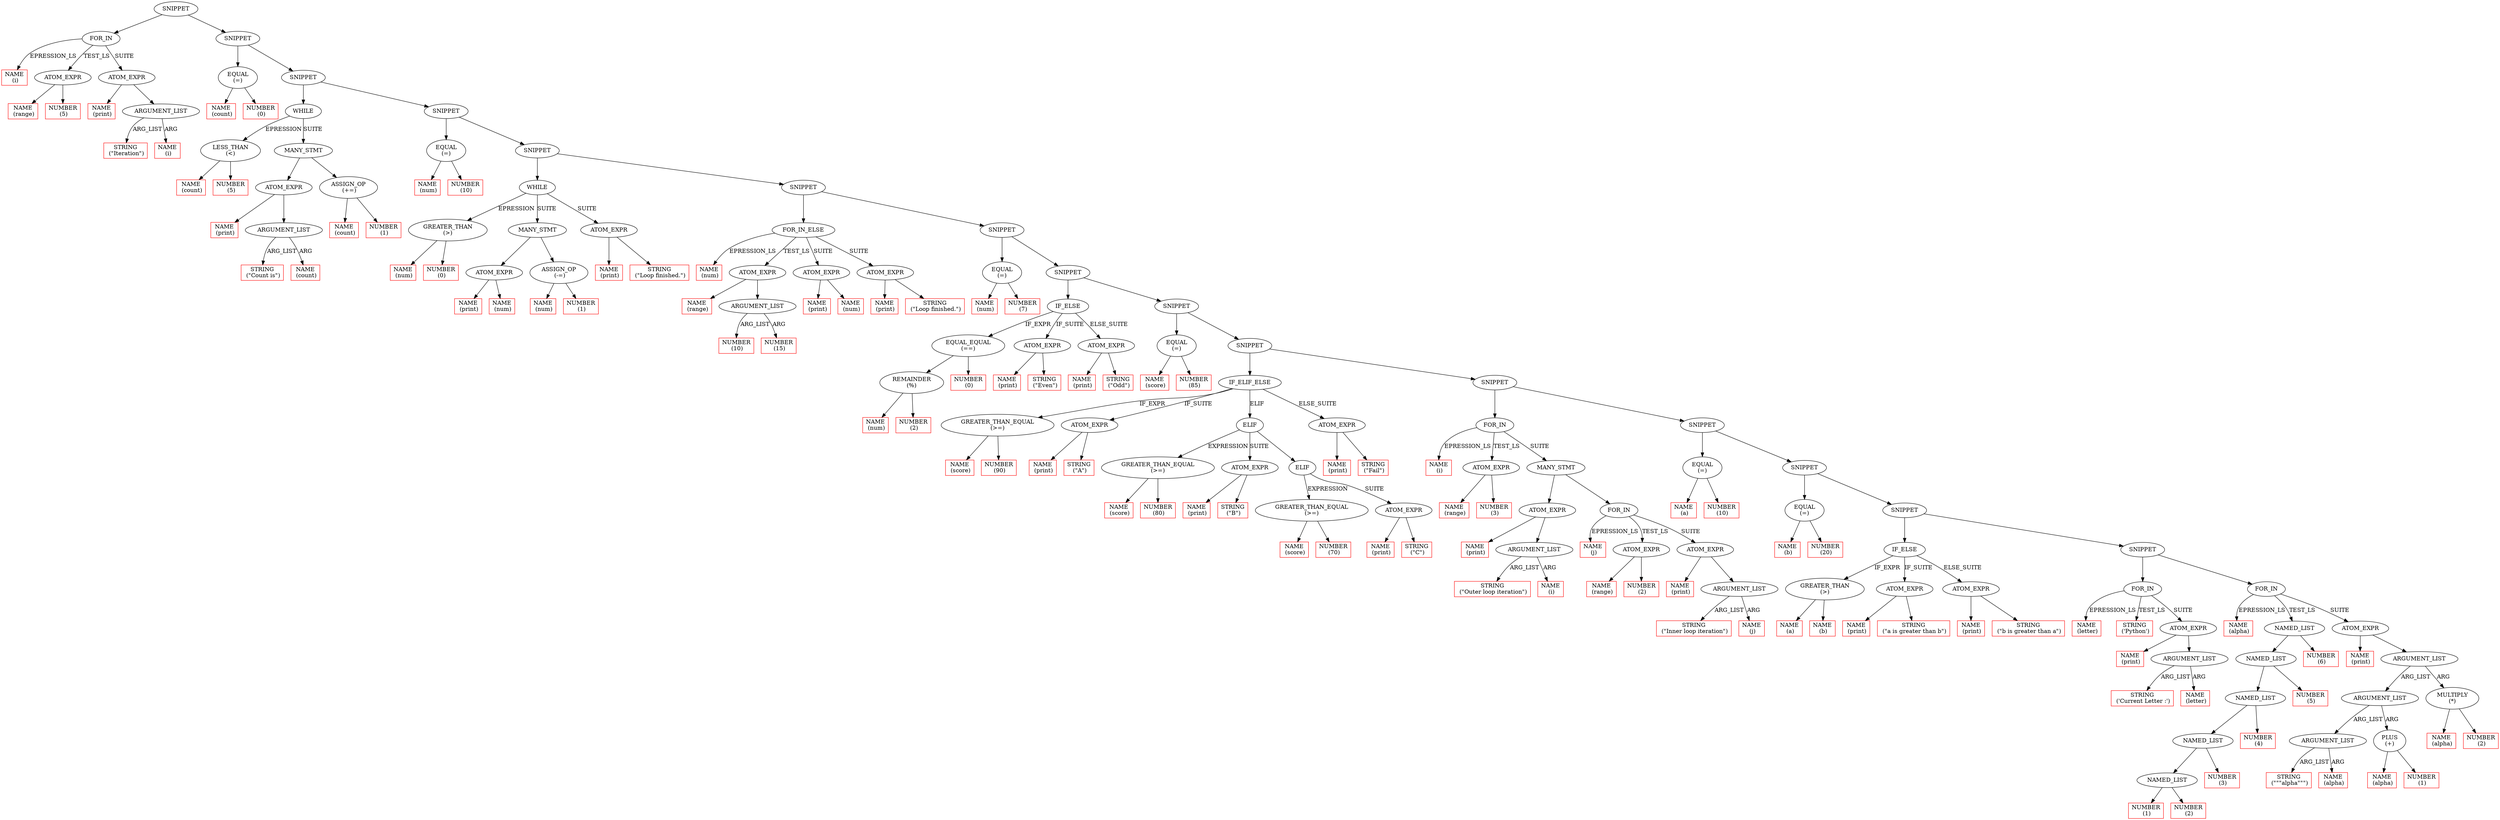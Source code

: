 digraph ASTVisual {
 ordering = out ;
10 [ label="NAME
 (i)", color = "red", shape="box"]
20 [ label="NAME
 (range)", color = "red", shape="box"]
30 [ label="NUMBER
 (5)", color = "red", shape="box"]
40 [ label="ATOM_EXPR"]
50 [ label="NAME
 (print)", color = "red", shape="box"]
60 [ label="STRING
 (\"Iteration\")", color = "red", shape="box"]
70 [ label="NAME
 (i)", color = "red", shape="box"]
80 [ label="ARGUMENT_LIST"]
90 [ label="ATOM_EXPR"]
100 [ label="FOR_IN"]
110 [ label="NAME
 (count)", color = "red", shape="box"]
120 [ label="NUMBER
 (0)", color = "red", shape="box"]
130 [ label="EQUAL
(=)"]
140 [ label="NAME
 (count)", color = "red", shape="box"]
150 [ label="LESS_THAN
(<)"]
160 [ label="NUMBER
 (5)", color = "red", shape="box"]
170 [ label="NAME
 (print)", color = "red", shape="box"]
180 [ label="STRING
 (\"Count is\")", color = "red", shape="box"]
190 [ label="NAME
 (count)", color = "red", shape="box"]
200 [ label="ARGUMENT_LIST"]
210 [ label="ATOM_EXPR"]
220 [ label="NAME
 (count)", color = "red", shape="box"]
230 [ label="ASSIGN_OP
 (+=)"]
240 [ label="NUMBER
 (1)", color = "red", shape="box"]
250 [ label="MANY_STMT"]
260 [ label="WHILE"]
270 [ label="NAME
 (num)", color = "red", shape="box"]
280 [ label="NUMBER
 (10)", color = "red", shape="box"]
290 [ label="EQUAL
(=)"]
300 [ label="NAME
 (num)", color = "red", shape="box"]
310 [ label="GREATER_THAN
(>)"]
320 [ label="NUMBER
 (0)", color = "red", shape="box"]
330 [ label="NAME
 (print)", color = "red", shape="box"]
340 [ label="NAME
 (num)", color = "red", shape="box"]
350 [ label="ATOM_EXPR"]
360 [ label="NAME
 (num)", color = "red", shape="box"]
370 [ label="ASSIGN_OP
 (-=)"]
380 [ label="NUMBER
 (1)", color = "red", shape="box"]
390 [ label="MANY_STMT"]
400 [ label="NAME
 (print)", color = "red", shape="box"]
410 [ label="STRING
 (\"Loop finished.\")", color = "red", shape="box"]
420 [ label="ATOM_EXPR"]
430 [ label="WHILE"]
440 [ label="NAME
 (num)", color = "red", shape="box"]
450 [ label="NAME
 (range)", color = "red", shape="box"]
460 [ label="NUMBER
 (10)", color = "red", shape="box"]
470 [ label="NUMBER
 (15)", color = "red", shape="box"]
480 [ label="ARGUMENT_LIST"]
490 [ label="ATOM_EXPR"]
500 [ label="NAME
 (print)", color = "red", shape="box"]
510 [ label="NAME
 (num)", color = "red", shape="box"]
520 [ label="ATOM_EXPR"]
530 [ label="NAME
 (print)", color = "red", shape="box"]
540 [ label="STRING
 (\"Loop finished.\")", color = "red", shape="box"]
550 [ label="ATOM_EXPR"]
560 [ label="FOR_IN_ELSE"]
570 [ label="NAME
 (num)", color = "red", shape="box"]
580 [ label="NUMBER
 (7)", color = "red", shape="box"]
590 [ label="EQUAL
(=)"]
600 [ label="NAME
 (num)", color = "red", shape="box"]
610 [ label="REMAINDER
(%)"]
620 [ label="NUMBER
 (2)", color = "red", shape="box"]
630 [ label="EQUAL_EQUAL
(==)"]
640 [ label="NUMBER
 (0)", color = "red", shape="box"]
650 [ label="NAME
 (print)", color = "red", shape="box"]
660 [ label="STRING
 (\"Even\")", color = "red", shape="box"]
670 [ label="ATOM_EXPR"]
680 [ label="NAME
 (print)", color = "red", shape="box"]
690 [ label="STRING
 (\"Odd\")", color = "red", shape="box"]
700 [ label="ATOM_EXPR"]
710 [ label="IF_ELSE"]
720 [ label="NAME
 (score)", color = "red", shape="box"]
730 [ label="NUMBER
 (85)", color = "red", shape="box"]
740 [ label="EQUAL
(=)"]
750 [ label="NAME
 (score)", color = "red", shape="box"]
760 [ label="GREATER_THAN_EQUAL
(>=)"]
770 [ label="NUMBER
 (90)", color = "red", shape="box"]
780 [ label="NAME
 (print)", color = "red", shape="box"]
790 [ label="STRING
 (\"A\")", color = "red", shape="box"]
800 [ label="ATOM_EXPR"]
810 [ label="NAME
 (score)", color = "red", shape="box"]
820 [ label="GREATER_THAN_EQUAL
(>=)"]
830 [ label="NUMBER
 (80)", color = "red", shape="box"]
840 [ label="NAME
 (print)", color = "red", shape="box"]
850 [ label="STRING
 (\"B\")", color = "red", shape="box"]
860 [ label="ATOM_EXPR"]
870 [ label="NAME
 (score)", color = "red", shape="box"]
880 [ label="GREATER_THAN_EQUAL
(>=)"]
890 [ label="NUMBER
 (70)", color = "red", shape="box"]
900 [ label="NAME
 (print)", color = "red", shape="box"]
910 [ label="STRING
 (\"C\")", color = "red", shape="box"]
920 [ label="ATOM_EXPR"]
930 [ label="ELIF"]
940 [ label="ELIF"]
950 [ label="NAME
 (print)", color = "red", shape="box"]
960 [ label="STRING
 (\"Fail\")", color = "red", shape="box"]
970 [ label="ATOM_EXPR"]
980 [ label="IF_ELIF_ELSE"]
990 [ label="NAME
 (i)", color = "red", shape="box"]
1000 [ label="NAME
 (range)", color = "red", shape="box"]
1010 [ label="NUMBER
 (3)", color = "red", shape="box"]
1020 [ label="ATOM_EXPR"]
1030 [ label="NAME
 (print)", color = "red", shape="box"]
1040 [ label="STRING
 (\"Outer loop iteration\")", color = "red", shape="box"]
1050 [ label="NAME
 (i)", color = "red", shape="box"]
1060 [ label="ARGUMENT_LIST"]
1070 [ label="ATOM_EXPR"]
1080 [ label="NAME
 (j)", color = "red", shape="box"]
1090 [ label="NAME
 (range)", color = "red", shape="box"]
1100 [ label="NUMBER
 (2)", color = "red", shape="box"]
1110 [ label="ATOM_EXPR"]
1120 [ label="NAME
 (print)", color = "red", shape="box"]
1130 [ label="STRING
 (\"Inner loop iteration\")", color = "red", shape="box"]
1140 [ label="NAME
 (j)", color = "red", shape="box"]
1150 [ label="ARGUMENT_LIST"]
1160 [ label="ATOM_EXPR"]
1170 [ label="FOR_IN"]
1180 [ label="MANY_STMT"]
1190 [ label="FOR_IN"]
1200 [ label="NAME
 (a)", color = "red", shape="box"]
1210 [ label="NUMBER
 (10)", color = "red", shape="box"]
1220 [ label="EQUAL
(=)"]
1230 [ label="NAME
 (b)", color = "red", shape="box"]
1240 [ label="NUMBER
 (20)", color = "red", shape="box"]
1250 [ label="EQUAL
(=)"]
1260 [ label="NAME
 (a)", color = "red", shape="box"]
1270 [ label="GREATER_THAN
(>)"]
1280 [ label="NAME
 (b)", color = "red", shape="box"]
1290 [ label="NAME
 (print)", color = "red", shape="box"]
1300 [ label="STRING
 (\"a is greater than b\")", color = "red", shape="box"]
1310 [ label="ATOM_EXPR"]
1320 [ label="NAME
 (print)", color = "red", shape="box"]
1330 [ label="STRING
 (\"b is greater than a\")", color = "red", shape="box"]
1340 [ label="ATOM_EXPR"]
1350 [ label="IF_ELSE"]
1360 [ label="NAME
 (letter)", color = "red", shape="box"]
1370 [ label="STRING
 ('Python')", color = "red", shape="box"]
1380 [ label="NAME
 (print)", color = "red", shape="box"]
1390 [ label="STRING
 ('Current Letter :')", color = "red", shape="box"]
1400 [ label="NAME
 (letter)", color = "red", shape="box"]
1410 [ label="ARGUMENT_LIST"]
1420 [ label="ATOM_EXPR"]
1430 [ label="FOR_IN"]
1440 [ label="NAME
 (alpha)", color = "red", shape="box"]
1450 [ label="NUMBER
 (1)", color = "red", shape="box"]
1460 [ label="NUMBER
 (2)", color = "red", shape="box"]
1470 [ label="NAMED_LIST"]
1480 [ label="NUMBER
 (3)", color = "red", shape="box"]
1490 [ label="NAMED_LIST"]
1500 [ label="NUMBER
 (4)", color = "red", shape="box"]
1510 [ label="NAMED_LIST"]
1520 [ label="NUMBER
 (5)", color = "red", shape="box"]
1530 [ label="NAMED_LIST"]
1540 [ label="NUMBER
 (6)", color = "red", shape="box"]
1550 [ label="NAMED_LIST"]
1560 [ label="NAME
 (print)", color = "red", shape="box"]
1570 [ label="STRING
 (\"\"\"alpha\"\"\")", color = "red", shape="box"]
1580 [ label="NAME
 (alpha)", color = "red", shape="box"]
1590 [ label="ARGUMENT_LIST"]
1600 [ label="NAME
 (alpha)", color = "red", shape="box"]
1610 [ label="NUMBER
 (1)", color = "red", shape="box"]
1620 [ label="PLUS
(+)"]
1630 [ label="ARGUMENT_LIST"]
1640 [ label="NAME
 (alpha)", color = "red", shape="box"]
1650 [ label="MULTIPLY
(*)"]
1660 [ label="NUMBER
 (2)", color = "red", shape="box"]
1670 [ label="ARGUMENT_LIST"]
1680 [ label="ATOM_EXPR"]
1690 [ label="FOR_IN"]
1700 [ label="SNIPPET"]
1710 [ label="SNIPPET"]
1720 [ label="SNIPPET"]
1730 [ label="SNIPPET"]
1740 [ label="SNIPPET"]
1750 [ label="SNIPPET"]
1760 [ label="SNIPPET"]
1770 [ label="SNIPPET"]
1780 [ label="SNIPPET"]
1790 [ label="SNIPPET"]
1800 [ label="SNIPPET"]
1810 [ label="SNIPPET"]
1820 [ label="SNIPPET"]
1830 [ label="SNIPPET"]
1840 [ label="SNIPPET"]
40 -> 20[ label=""]
40 -> 30[ label=""]
80 -> 60[ label="ARG_LIST"]
80 -> 70[ label="ARG"]
90 -> 50[ label=""]
90 -> 80[ label=""]
100 -> 10[ label="EPRESSION_LS"]
100 -> 40[ label="TEST_LS"]
100 -> 90[ label="SUITE"]
130 -> 110[ label=""]
130 -> 120[ label=""]
150 -> 140[ label=""]
150 -> 160[ label=""]
200 -> 180[ label="ARG_LIST"]
200 -> 190[ label="ARG"]
210 -> 170[ label=""]
210 -> 200[ label=""]
230 -> 220[ label=""]
230 -> 240[ label=""]
250 -> 210[ label=""]
250 -> 230[ label=""]
260 -> 150[ label="EPRESSION"]
260 -> 250[ label="SUITE"]
290 -> 270[ label=""]
290 -> 280[ label=""]
310 -> 300[ label=""]
310 -> 320[ label=""]
350 -> 330[ label=""]
350 -> 340[ label=""]
370 -> 360[ label=""]
370 -> 380[ label=""]
390 -> 350[ label=""]
390 -> 370[ label=""]
420 -> 400[ label=""]
420 -> 410[ label=""]
430 -> 310[ label="EPRESSION"]
430 -> 390[ label="SUITE"]
430 -> 420[ label="SUITE"]
480 -> 460[ label="ARG_LIST"]
480 -> 470[ label="ARG"]
490 -> 450[ label=""]
490 -> 480[ label=""]
520 -> 500[ label=""]
520 -> 510[ label=""]
550 -> 530[ label=""]
550 -> 540[ label=""]
560 -> 440[ label="EPRESSION_LS"]
560 -> 490[ label="TEST_LS"]
560 -> 520[ label="SUITE"]
560 -> 550[ label="SUITE"]
590 -> 570[ label=""]
590 -> 580[ label=""]
610 -> 600[ label=""]
610 -> 620[ label=""]
630 -> 610[ label=""]
630 -> 640[ label=""]
670 -> 650[ label=""]
670 -> 660[ label=""]
700 -> 680[ label=""]
700 -> 690[ label=""]
710 -> 630[ label="IF_EXPR"]
710 -> 670[ label="IF_SUITE"]
710 -> 700[ label="ELSE_SUITE"]
740 -> 720[ label=""]
740 -> 730[ label=""]
760 -> 750[ label=""]
760 -> 770[ label=""]
800 -> 780[ label=""]
800 -> 790[ label=""]
820 -> 810[ label=""]
820 -> 830[ label=""]
860 -> 840[ label=""]
860 -> 850[ label=""]
880 -> 870[ label=""]
880 -> 890[ label=""]
920 -> 900[ label=""]
920 -> 910[ label=""]
930 -> 880[ label="EXPRESSION"]
930 -> 920[ label="SUITE"]
940 -> 820[ label="EXPRESSION"]
940 -> 860[ label="SUITE"]
940 -> 930[ label=""]
970 -> 950[ label=""]
970 -> 960[ label=""]
980 -> 760[ label="IF_EXPR"]
980 -> 800[ label="IF_SUITE"]
980 -> 940[ label="ELIF"]
980 -> 970[ label="ELSE_SUITE"]
1020 -> 1000[ label=""]
1020 -> 1010[ label=""]
1060 -> 1040[ label="ARG_LIST"]
1060 -> 1050[ label="ARG"]
1070 -> 1030[ label=""]
1070 -> 1060[ label=""]
1110 -> 1090[ label=""]
1110 -> 1100[ label=""]
1150 -> 1130[ label="ARG_LIST"]
1150 -> 1140[ label="ARG"]
1160 -> 1120[ label=""]
1160 -> 1150[ label=""]
1170 -> 1080[ label="EPRESSION_LS"]
1170 -> 1110[ label="TEST_LS"]
1170 -> 1160[ label="SUITE"]
1180 -> 1070[ label=""]
1180 -> 1170[ label=""]
1190 -> 990[ label="EPRESSION_LS"]
1190 -> 1020[ label="TEST_LS"]
1190 -> 1180[ label="SUITE"]
1220 -> 1200[ label=""]
1220 -> 1210[ label=""]
1250 -> 1230[ label=""]
1250 -> 1240[ label=""]
1270 -> 1260[ label=""]
1270 -> 1280[ label=""]
1310 -> 1290[ label=""]
1310 -> 1300[ label=""]
1340 -> 1320[ label=""]
1340 -> 1330[ label=""]
1350 -> 1270[ label="IF_EXPR"]
1350 -> 1310[ label="IF_SUITE"]
1350 -> 1340[ label="ELSE_SUITE"]
1410 -> 1390[ label="ARG_LIST"]
1410 -> 1400[ label="ARG"]
1420 -> 1380[ label=""]
1420 -> 1410[ label=""]
1430 -> 1360[ label="EPRESSION_LS"]
1430 -> 1370[ label="TEST_LS"]
1430 -> 1420[ label="SUITE"]
1470 -> 1450[ label=""]
1470 -> 1460[ label=""]
1490 -> 1470[ label=""]
1490 -> 1480[ label=""]
1510 -> 1490[ label=""]
1510 -> 1500[ label=""]
1530 -> 1510[ label=""]
1530 -> 1520[ label=""]
1550 -> 1530[ label=""]
1550 -> 1540[ label=""]
1590 -> 1570[ label="ARG_LIST"]
1590 -> 1580[ label="ARG"]
1620 -> 1600[ label=""]
1620 -> 1610[ label=""]
1630 -> 1590[ label="ARG_LIST"]
1630 -> 1620[ label="ARG"]
1650 -> 1640[ label=""]
1650 -> 1660[ label=""]
1670 -> 1630[ label="ARG_LIST"]
1670 -> 1650[ label="ARG"]
1680 -> 1560[ label=""]
1680 -> 1670[ label=""]
1690 -> 1440[ label="EPRESSION_LS"]
1690 -> 1550[ label="TEST_LS"]
1690 -> 1680[ label="SUITE"]
1700 -> 1430[ label=""]
1700 -> 1690[ label=""]
1710 -> 1350[ label=""]
1710 -> 1700[ label=""]
1720 -> 1250[ label=""]
1720 -> 1710[ label=""]
1730 -> 1220[ label=""]
1730 -> 1720[ label=""]
1740 -> 1190[ label=""]
1740 -> 1730[ label=""]
1750 -> 980[ label=""]
1750 -> 1740[ label=""]
1760 -> 740[ label=""]
1760 -> 1750[ label=""]
1770 -> 710[ label=""]
1770 -> 1760[ label=""]
1780 -> 590[ label=""]
1780 -> 1770[ label=""]
1790 -> 560[ label=""]
1790 -> 1780[ label=""]
1800 -> 430[ label=""]
1800 -> 1790[ label=""]
1810 -> 290[ label=""]
1810 -> 1800[ label=""]
1820 -> 260[ label=""]
1820 -> 1810[ label=""]
1830 -> 130[ label=""]
1830 -> 1820[ label=""]
1840 -> 100[ label=""]
1840 -> 1830[ label=""]
  }
